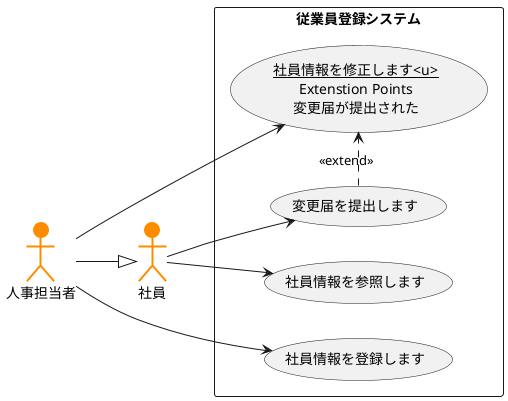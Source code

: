 @startuml ユースケース図
left to right direction
actor 人事担当者 #ff8c00;line:Darkorange;line.bold;
actor 社員 #ff8c00;line:Darkorange;line.bold;
rectangle 従業員登録システム{
usecase (<u>社員情報を修正します<u>\nExtenstion Points\n変更届が提出された) as input
usecase 社員情報を登録します
usecase 社員情報を参照します
usecase 変更届を提出します
}
社員 --> 社員情報を参照します
社員 --> 変更届を提出します
人事担当者--> input
人事担当者 --> 社員情報を登録します
人事担当者 --|> 社員
変更届を提出します .> input: <<extend>>
@enduml